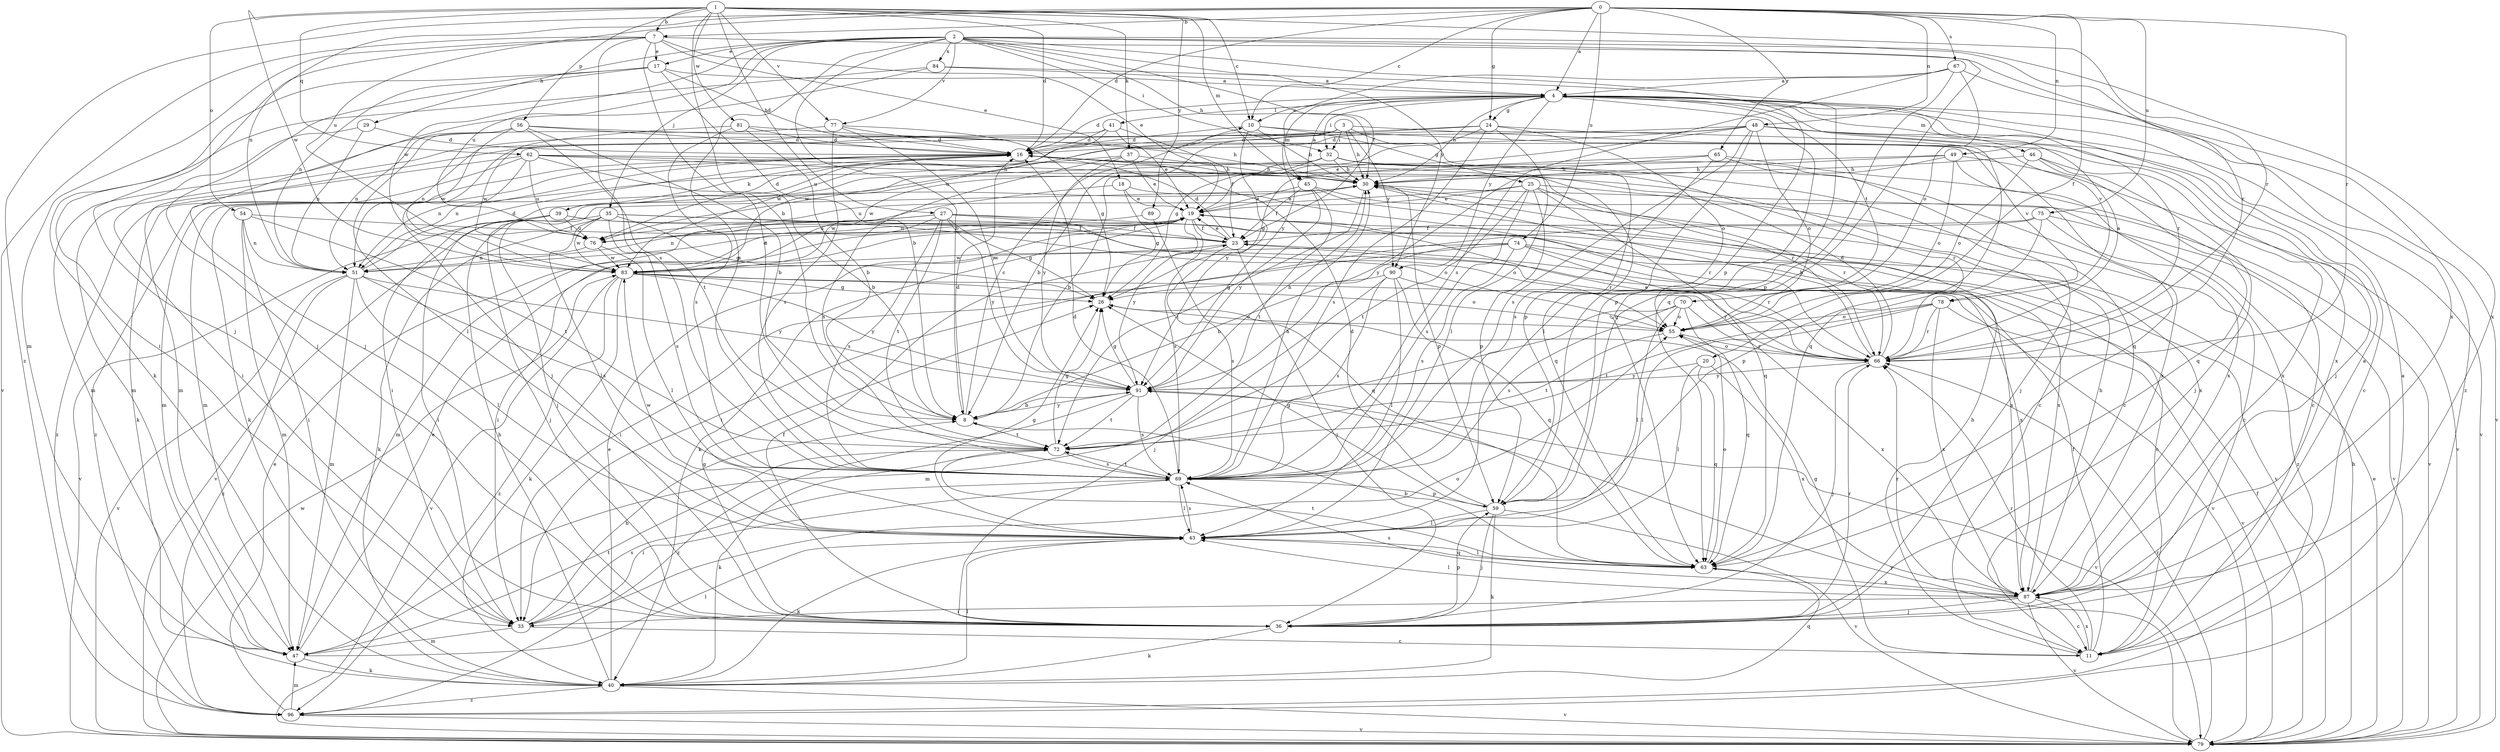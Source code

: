 strict digraph  {
0;
1;
2;
3;
4;
7;
8;
10;
11;
16;
17;
18;
19;
20;
23;
24;
25;
26;
27;
29;
30;
32;
33;
35;
36;
37;
39;
40;
41;
43;
45;
46;
47;
48;
49;
51;
54;
55;
56;
59;
62;
63;
65;
66;
67;
69;
70;
72;
74;
75;
76;
77;
78;
79;
81;
83;
84;
87;
89;
90;
91;
96;
0 -> 4  [label=a];
0 -> 7  [label=b];
0 -> 10  [label=c];
0 -> 16  [label=d];
0 -> 20  [label=f];
0 -> 24  [label=g];
0 -> 48  [label=n];
0 -> 49  [label=n];
0 -> 51  [label=n];
0 -> 65  [label=r];
0 -> 66  [label=r];
0 -> 67  [label=s];
0 -> 74  [label=u];
0 -> 75  [label=u];
0 -> 76  [label=u];
0 -> 96  [label=z];
1 -> 7  [label=b];
1 -> 8  [label=b];
1 -> 10  [label=c];
1 -> 16  [label=d];
1 -> 27  [label=h];
1 -> 37  [label=k];
1 -> 45  [label=m];
1 -> 54  [label=o];
1 -> 56  [label=p];
1 -> 62  [label=q];
1 -> 66  [label=r];
1 -> 77  [label=v];
1 -> 81  [label=w];
1 -> 83  [label=w];
1 -> 89  [label=y];
2 -> 8  [label=b];
2 -> 17  [label=e];
2 -> 23  [label=f];
2 -> 29  [label=h];
2 -> 30  [label=h];
2 -> 32  [label=i];
2 -> 35  [label=j];
2 -> 59  [label=p];
2 -> 63  [label=q];
2 -> 66  [label=r];
2 -> 69  [label=s];
2 -> 76  [label=u];
2 -> 77  [label=v];
2 -> 83  [label=w];
2 -> 84  [label=x];
2 -> 87  [label=x];
2 -> 90  [label=y];
3 -> 8  [label=b];
3 -> 30  [label=h];
3 -> 32  [label=i];
3 -> 36  [label=j];
3 -> 51  [label=n];
3 -> 59  [label=p];
3 -> 76  [label=u];
3 -> 78  [label=v];
3 -> 90  [label=y];
4 -> 10  [label=c];
4 -> 16  [label=d];
4 -> 24  [label=g];
4 -> 30  [label=h];
4 -> 32  [label=i];
4 -> 41  [label=l];
4 -> 45  [label=m];
4 -> 46  [label=m];
4 -> 59  [label=p];
4 -> 66  [label=r];
4 -> 70  [label=t];
4 -> 78  [label=v];
4 -> 79  [label=v];
4 -> 90  [label=y];
7 -> 17  [label=e];
7 -> 18  [label=e];
7 -> 19  [label=e];
7 -> 36  [label=j];
7 -> 47  [label=m];
7 -> 69  [label=s];
7 -> 72  [label=t];
7 -> 79  [label=v];
7 -> 87  [label=x];
8 -> 10  [label=c];
8 -> 16  [label=d];
8 -> 72  [label=t];
8 -> 91  [label=y];
10 -> 16  [label=d];
10 -> 25  [label=g];
10 -> 30  [label=h];
10 -> 63  [label=q];
10 -> 91  [label=y];
11 -> 4  [label=a];
11 -> 23  [label=f];
11 -> 26  [label=g];
11 -> 30  [label=h];
11 -> 66  [label=r];
11 -> 87  [label=x];
16 -> 30  [label=h];
16 -> 39  [label=k];
16 -> 47  [label=m];
16 -> 51  [label=n];
16 -> 66  [label=r];
16 -> 96  [label=z];
17 -> 4  [label=a];
17 -> 8  [label=b];
17 -> 16  [label=d];
17 -> 33  [label=i];
17 -> 36  [label=j];
17 -> 51  [label=n];
18 -> 19  [label=e];
18 -> 26  [label=g];
18 -> 66  [label=r];
18 -> 83  [label=w];
19 -> 23  [label=f];
19 -> 40  [label=k];
19 -> 69  [label=s];
19 -> 76  [label=u];
19 -> 79  [label=v];
19 -> 91  [label=y];
20 -> 43  [label=l];
20 -> 63  [label=q];
20 -> 87  [label=x];
20 -> 91  [label=y];
23 -> 16  [label=d];
23 -> 19  [label=e];
23 -> 36  [label=j];
23 -> 69  [label=s];
23 -> 83  [label=w];
24 -> 16  [label=d];
24 -> 26  [label=g];
24 -> 43  [label=l];
24 -> 55  [label=o];
24 -> 63  [label=q];
24 -> 69  [label=s];
24 -> 83  [label=w];
25 -> 11  [label=c];
25 -> 19  [label=e];
25 -> 59  [label=p];
25 -> 63  [label=q];
25 -> 66  [label=r];
25 -> 69  [label=s];
25 -> 72  [label=t];
25 -> 76  [label=u];
26 -> 55  [label=o];
27 -> 23  [label=f];
27 -> 26  [label=g];
27 -> 33  [label=i];
27 -> 47  [label=m];
27 -> 51  [label=n];
27 -> 55  [label=o];
27 -> 69  [label=s];
27 -> 72  [label=t];
27 -> 87  [label=x];
27 -> 91  [label=y];
29 -> 16  [label=d];
29 -> 33  [label=i];
29 -> 51  [label=n];
30 -> 19  [label=e];
30 -> 36  [label=j];
30 -> 59  [label=p];
30 -> 72  [label=t];
32 -> 11  [label=c];
32 -> 30  [label=h];
32 -> 33  [label=i];
32 -> 40  [label=k];
32 -> 63  [label=q];
32 -> 83  [label=w];
32 -> 87  [label=x];
33 -> 8  [label=b];
33 -> 11  [label=c];
33 -> 47  [label=m];
33 -> 55  [label=o];
33 -> 69  [label=s];
35 -> 23  [label=f];
35 -> 26  [label=g];
35 -> 40  [label=k];
35 -> 43  [label=l];
35 -> 55  [label=o];
35 -> 69  [label=s];
35 -> 79  [label=v];
35 -> 83  [label=w];
36 -> 4  [label=a];
36 -> 23  [label=f];
36 -> 26  [label=g];
36 -> 40  [label=k];
36 -> 59  [label=p];
36 -> 66  [label=r];
37 -> 19  [label=e];
37 -> 30  [label=h];
37 -> 47  [label=m];
37 -> 69  [label=s];
37 -> 91  [label=y];
39 -> 16  [label=d];
39 -> 33  [label=i];
39 -> 36  [label=j];
39 -> 66  [label=r];
39 -> 76  [label=u];
39 -> 79  [label=v];
39 -> 87  [label=x];
40 -> 19  [label=e];
40 -> 30  [label=h];
40 -> 43  [label=l];
40 -> 63  [label=q];
40 -> 79  [label=v];
40 -> 96  [label=z];
41 -> 16  [label=d];
41 -> 19  [label=e];
41 -> 23  [label=f];
41 -> 47  [label=m];
41 -> 83  [label=w];
43 -> 26  [label=g];
43 -> 40  [label=k];
43 -> 63  [label=q];
43 -> 69  [label=s];
43 -> 83  [label=w];
45 -> 4  [label=a];
45 -> 19  [label=e];
45 -> 23  [label=f];
45 -> 72  [label=t];
45 -> 79  [label=v];
45 -> 87  [label=x];
45 -> 91  [label=y];
46 -> 30  [label=h];
46 -> 36  [label=j];
46 -> 55  [label=o];
46 -> 63  [label=q];
46 -> 87  [label=x];
47 -> 19  [label=e];
47 -> 40  [label=k];
47 -> 43  [label=l];
47 -> 72  [label=t];
48 -> 11  [label=c];
48 -> 16  [label=d];
48 -> 19  [label=e];
48 -> 36  [label=j];
48 -> 43  [label=l];
48 -> 47  [label=m];
48 -> 55  [label=o];
48 -> 69  [label=s];
48 -> 76  [label=u];
48 -> 79  [label=v];
49 -> 8  [label=b];
49 -> 30  [label=h];
49 -> 55  [label=o];
49 -> 79  [label=v];
49 -> 87  [label=x];
49 -> 91  [label=y];
51 -> 16  [label=d];
51 -> 19  [label=e];
51 -> 43  [label=l];
51 -> 47  [label=m];
51 -> 69  [label=s];
51 -> 79  [label=v];
51 -> 91  [label=y];
51 -> 96  [label=z];
54 -> 23  [label=f];
54 -> 33  [label=i];
54 -> 47  [label=m];
54 -> 51  [label=n];
54 -> 72  [label=t];
55 -> 66  [label=r];
55 -> 72  [label=t];
56 -> 8  [label=b];
56 -> 16  [label=d];
56 -> 43  [label=l];
56 -> 51  [label=n];
56 -> 72  [label=t];
56 -> 83  [label=w];
56 -> 87  [label=x];
59 -> 16  [label=d];
59 -> 26  [label=g];
59 -> 36  [label=j];
59 -> 40  [label=k];
59 -> 43  [label=l];
59 -> 79  [label=v];
62 -> 8  [label=b];
62 -> 11  [label=c];
62 -> 30  [label=h];
62 -> 40  [label=k];
62 -> 51  [label=n];
62 -> 66  [label=r];
62 -> 76  [label=u];
62 -> 96  [label=z];
63 -> 8  [label=b];
63 -> 43  [label=l];
63 -> 55  [label=o];
63 -> 72  [label=t];
63 -> 87  [label=x];
65 -> 11  [label=c];
65 -> 26  [label=g];
65 -> 30  [label=h];
65 -> 36  [label=j];
65 -> 69  [label=s];
66 -> 4  [label=a];
66 -> 16  [label=d];
66 -> 19  [label=e];
66 -> 30  [label=h];
66 -> 36  [label=j];
66 -> 55  [label=o];
66 -> 91  [label=y];
67 -> 4  [label=a];
67 -> 55  [label=o];
67 -> 59  [label=p];
67 -> 69  [label=s];
67 -> 91  [label=y];
67 -> 96  [label=z];
69 -> 16  [label=d];
69 -> 30  [label=h];
69 -> 33  [label=i];
69 -> 43  [label=l];
69 -> 59  [label=p];
69 -> 72  [label=t];
70 -> 43  [label=l];
70 -> 47  [label=m];
70 -> 55  [label=o];
70 -> 63  [label=q];
70 -> 69  [label=s];
70 -> 87  [label=x];
72 -> 26  [label=g];
72 -> 40  [label=k];
72 -> 69  [label=s];
74 -> 8  [label=b];
74 -> 11  [label=c];
74 -> 33  [label=i];
74 -> 66  [label=r];
74 -> 69  [label=s];
74 -> 83  [label=w];
74 -> 87  [label=x];
75 -> 23  [label=f];
75 -> 33  [label=i];
75 -> 59  [label=p];
75 -> 79  [label=v];
75 -> 96  [label=z];
76 -> 43  [label=l];
76 -> 51  [label=n];
76 -> 83  [label=w];
77 -> 16  [label=d];
77 -> 26  [label=g];
77 -> 47  [label=m];
77 -> 69  [label=s];
77 -> 91  [label=y];
78 -> 43  [label=l];
78 -> 55  [label=o];
78 -> 66  [label=r];
78 -> 72  [label=t];
78 -> 79  [label=v];
78 -> 87  [label=x];
79 -> 19  [label=e];
79 -> 23  [label=f];
79 -> 30  [label=h];
79 -> 66  [label=r];
79 -> 83  [label=w];
79 -> 91  [label=y];
81 -> 8  [label=b];
81 -> 16  [label=d];
81 -> 30  [label=h];
81 -> 69  [label=s];
81 -> 83  [label=w];
83 -> 26  [label=g];
83 -> 40  [label=k];
83 -> 55  [label=o];
83 -> 66  [label=r];
83 -> 79  [label=v];
83 -> 91  [label=y];
83 -> 96  [label=z];
84 -> 4  [label=a];
84 -> 36  [label=j];
84 -> 40  [label=k];
84 -> 63  [label=q];
87 -> 11  [label=c];
87 -> 30  [label=h];
87 -> 33  [label=i];
87 -> 36  [label=j];
87 -> 43  [label=l];
87 -> 66  [label=r];
87 -> 69  [label=s];
87 -> 79  [label=v];
89 -> 63  [label=q];
89 -> 76  [label=u];
90 -> 26  [label=g];
90 -> 36  [label=j];
90 -> 43  [label=l];
90 -> 63  [label=q];
90 -> 69  [label=s];
90 -> 79  [label=v];
91 -> 8  [label=b];
91 -> 26  [label=g];
91 -> 30  [label=h];
91 -> 69  [label=s];
91 -> 72  [label=t];
91 -> 79  [label=v];
91 -> 96  [label=z];
96 -> 19  [label=e];
96 -> 47  [label=m];
96 -> 79  [label=v];
}
